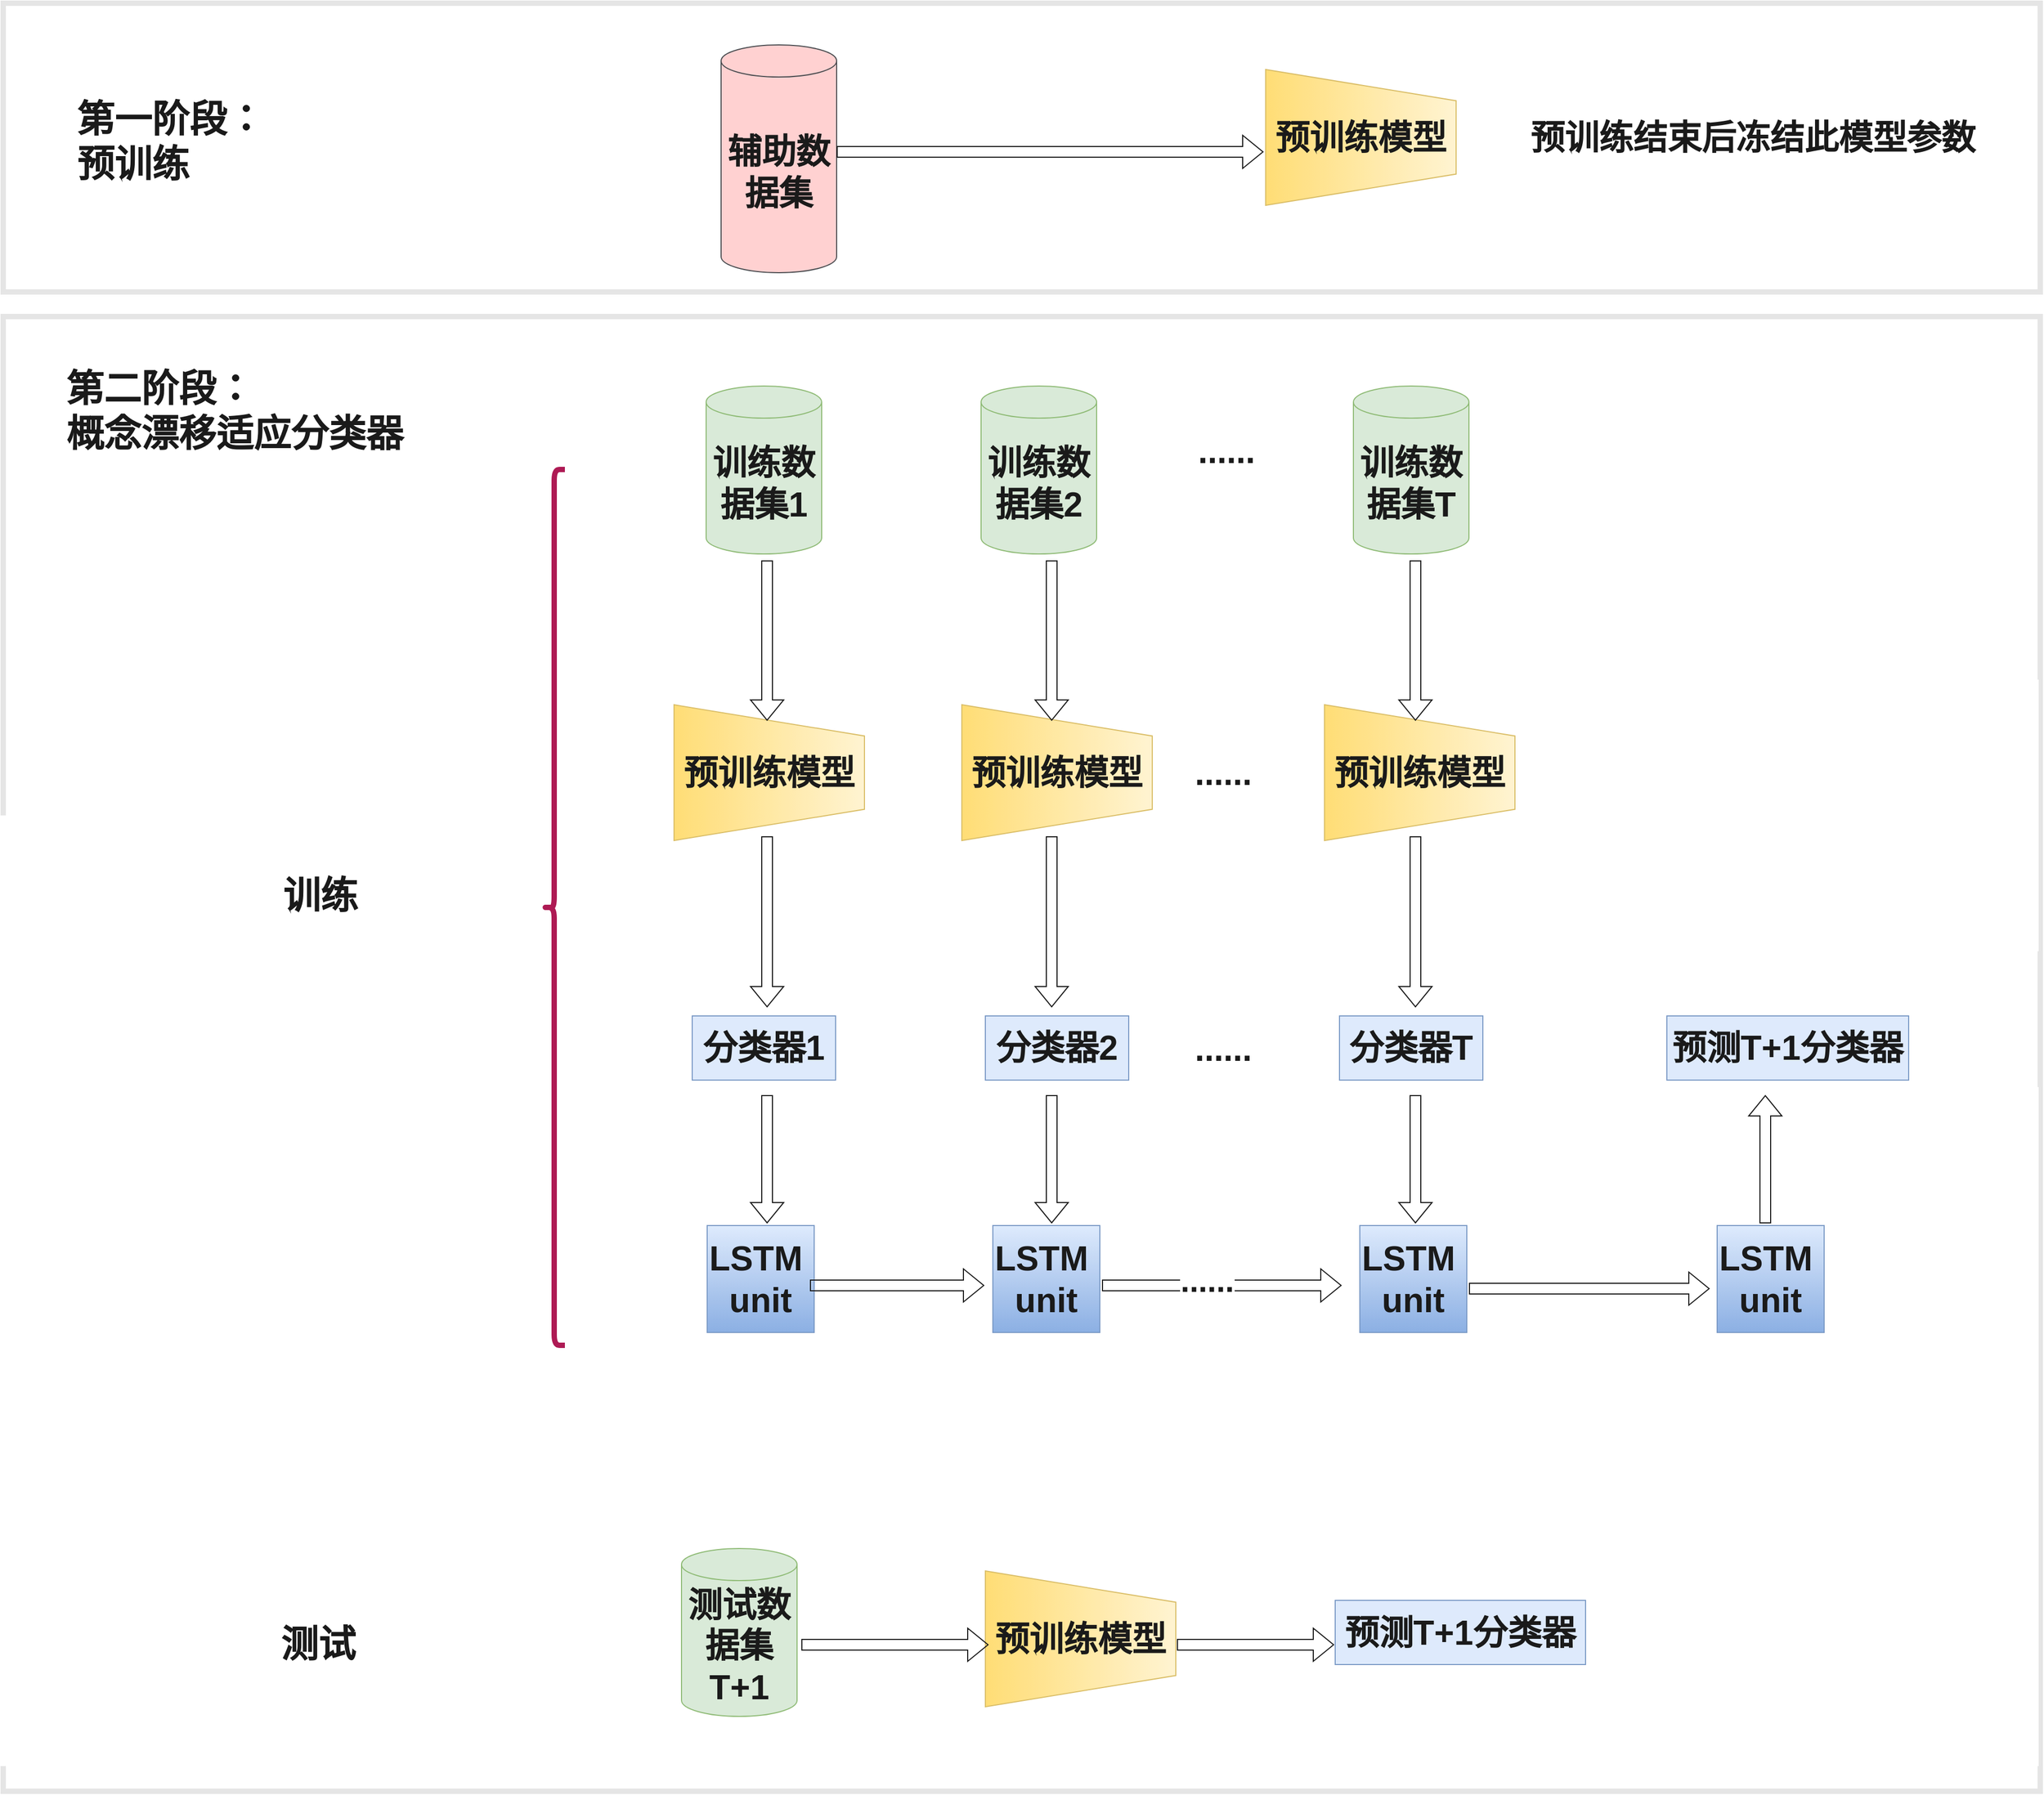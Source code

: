 <mxfile version="24.2.3" type="github">
  <diagram name="第 1 页" id="IuZ21-W2MwJ3771QIR-E">
    <mxGraphModel dx="3034" dy="2571" grid="0" gridSize="10" guides="1" tooltips="1" connect="1" arrows="1" fold="1" page="0" pageScale="1" pageWidth="827" pageHeight="1169" math="0" shadow="0">
      <root>
        <mxCell id="0" />
        <mxCell id="1" parent="0" />
        <mxCell id="ZrMqJIstzdSPl8vEg9Mc-193" value="&lt;div style=&quot;font-size: 35px;&quot; align=&quot;left&quot;&gt;&lt;font style=&quot;font-size: 35px;&quot;&gt;&lt;font style=&quot;font-size: 35px;&quot;&gt;&lt;b&gt;第一阶段：&lt;/b&gt;&lt;/font&gt;&lt;br&gt;&lt;font style=&quot;font-size: 35px;&quot;&gt;&lt;font style=&quot;font-size: 35px;&quot;&gt;&lt;b&gt;预训练&lt;/b&gt;&lt;/font&gt;&lt;/font&gt;&lt;br&gt;&lt;br&gt;&lt;/font&gt;&lt;/div&gt;&lt;div style=&quot;font-size: 35px;&quot; align=&quot;left&quot;&gt;&lt;font style=&quot;font-size: 35px;&quot;&gt;&lt;br&gt;&lt;/font&gt;&lt;/div&gt;" style="text;html=1;align=left;verticalAlign=middle;resizable=0;points=[];autosize=1;strokeColor=none;fillColor=none;" vertex="1" parent="1">
          <mxGeometry x="-287" y="-911" width="193" height="181" as="geometry" />
        </mxCell>
        <mxCell id="ZrMqJIstzdSPl8vEg9Mc-194" value="&lt;div style=&quot;font-size: 35px;&quot; align=&quot;left&quot;&gt;&lt;font style=&quot;font-size: 35px;&quot;&gt;&lt;b&gt;&lt;font style=&quot;font-size: 35px;&quot;&gt;第二阶段：&lt;/font&gt;&lt;/b&gt;&lt;br&gt;&lt;font style=&quot;font-size: 35px;&quot;&gt;&lt;b&gt;&lt;font style=&quot;font-size: 35px;&quot;&gt;概念漂移适应分类器&lt;/font&gt;&lt;/b&gt;&lt;/font&gt;&lt;br&gt;&lt;/font&gt;&lt;/div&gt;" style="text;html=1;align=center;verticalAlign=middle;resizable=0;points=[];autosize=1;strokeColor=none;fillColor=none;" vertex="1" parent="1">
          <mxGeometry x="-305" y="-659" width="333" height="97" as="geometry" />
        </mxCell>
        <mxCell id="ZrMqJIstzdSPl8vEg9Mc-202" value="&lt;font size=&quot;1&quot;&gt;&lt;b style=&quot;font-size: 32px;&quot;&gt;辅助数据集&lt;/b&gt;&lt;/font&gt;" style="shape=cylinder3;whiteSpace=wrap;html=1;boundedLbl=1;backgroundOutline=1;size=15;fillColor=#ffcccc;strokeColor=#36393d;" vertex="1" parent="1">
          <mxGeometry x="317" y="-952" width="108" height="213" as="geometry" />
        </mxCell>
        <mxCell id="ZrMqJIstzdSPl8vEg9Mc-203" value="&lt;font size=&quot;1&quot;&gt;&lt;b style=&quot;font-size: 32px;&quot;&gt;预训练模型&lt;/b&gt;&lt;/font&gt;" style="verticalLabelPosition=middle;verticalAlign=middle;html=1;shape=trapezoid;perimeter=trapezoidPerimeter;whiteSpace=wrap;size=0.23;arcSize=10;flipV=1;labelPosition=center;align=center;direction=south;fillColor=#fff2cc;gradientColor=#ffd966;strokeColor=#d6b656;" vertex="1" parent="1">
          <mxGeometry x="826" y="-929" width="178" height="127" as="geometry" />
        </mxCell>
        <mxCell id="ZrMqJIstzdSPl8vEg9Mc-204" value="" style="shape=flexArrow;endArrow=classic;html=1;rounded=0;" edge="1" parent="1">
          <mxGeometry width="50" height="50" relative="1" as="geometry">
            <mxPoint x="425" y="-852" as="sourcePoint" />
            <mxPoint x="824" y="-852" as="targetPoint" />
          </mxGeometry>
        </mxCell>
        <mxCell id="ZrMqJIstzdSPl8vEg9Mc-205" value="&lt;font size=&quot;1&quot;&gt;&lt;b style=&quot;font-size: 32px;&quot;&gt;训练数据集1&lt;/b&gt;&lt;/font&gt;" style="shape=cylinder3;whiteSpace=wrap;html=1;boundedLbl=1;backgroundOutline=1;size=15;fillColor=#d5e8d4;strokeColor=#82b366;" vertex="1" parent="1">
          <mxGeometry x="303" y="-633" width="108" height="157" as="geometry" />
        </mxCell>
        <mxCell id="ZrMqJIstzdSPl8vEg9Mc-206" value="&lt;font size=&quot;1&quot;&gt;&lt;b style=&quot;font-size: 35px;&quot;&gt;训练&lt;/b&gt;&lt;/font&gt;" style="text;html=1;align=center;verticalAlign=middle;resizable=0;points=[];autosize=1;strokeColor=none;fillColor=none;" vertex="1" parent="1">
          <mxGeometry x="-102" y="-184" width="88" height="54" as="geometry" />
        </mxCell>
        <mxCell id="ZrMqJIstzdSPl8vEg9Mc-207" value="&lt;font size=&quot;1&quot;&gt;&lt;b style=&quot;font-size: 35px;&quot;&gt;测试&lt;/b&gt;&lt;/font&gt;" style="text;html=1;align=center;verticalAlign=middle;resizable=0;points=[];autosize=1;strokeColor=none;fillColor=none;" vertex="1" parent="1">
          <mxGeometry x="-104" y="516" width="88" height="54" as="geometry" />
        </mxCell>
        <mxCell id="ZrMqJIstzdSPl8vEg9Mc-208" value="&lt;font size=&quot;1&quot;&gt;&lt;b style=&quot;font-size: 32px;&quot;&gt;训练数据集2&lt;/b&gt;&lt;/font&gt;" style="shape=cylinder3;whiteSpace=wrap;html=1;boundedLbl=1;backgroundOutline=1;size=15;fillColor=#d5e8d4;strokeColor=#82b366;" vertex="1" parent="1">
          <mxGeometry x="560" y="-633" width="108" height="157" as="geometry" />
        </mxCell>
        <mxCell id="ZrMqJIstzdSPl8vEg9Mc-209" value="&lt;font size=&quot;1&quot;&gt;&lt;b style=&quot;font-size: 32px;&quot;&gt;训练数据集T&lt;/b&gt;&lt;/font&gt;" style="shape=cylinder3;whiteSpace=wrap;html=1;boundedLbl=1;backgroundOutline=1;size=15;fillColor=#d5e8d4;strokeColor=#82b366;" vertex="1" parent="1">
          <mxGeometry x="908" y="-633" width="108" height="157" as="geometry" />
        </mxCell>
        <mxCell id="ZrMqJIstzdSPl8vEg9Mc-214" value="&lt;font size=&quot;1&quot;&gt;&lt;b style=&quot;font-size: 32px;&quot;&gt;分类器1&lt;/b&gt;&lt;/font&gt;" style="rounded=0;whiteSpace=wrap;html=1;fillColor=#dae8fc;strokeColor=#6c8ebf;" vertex="1" parent="1">
          <mxGeometry x="290" y="-44" width="134" height="60" as="geometry" />
        </mxCell>
        <mxCell id="ZrMqJIstzdSPl8vEg9Mc-217" value="&lt;font size=&quot;1&quot;&gt;&lt;b style=&quot;font-size: 32px;&quot;&gt;分类器2&lt;/b&gt;&lt;/font&gt;" style="rounded=0;whiteSpace=wrap;html=1;fillColor=#dae8fc;strokeColor=#6c8ebf;" vertex="1" parent="1">
          <mxGeometry x="564" y="-44" width="134" height="60" as="geometry" />
        </mxCell>
        <mxCell id="ZrMqJIstzdSPl8vEg9Mc-218" value="&lt;font size=&quot;1&quot;&gt;&lt;b style=&quot;font-size: 32px;&quot;&gt;分类器T&lt;/b&gt;&lt;/font&gt;" style="rounded=0;whiteSpace=wrap;html=1;fillColor=#dae8fc;strokeColor=#6c8ebf;" vertex="1" parent="1">
          <mxGeometry x="895" y="-44" width="134" height="60" as="geometry" />
        </mxCell>
        <mxCell id="ZrMqJIstzdSPl8vEg9Mc-229" value="&lt;font size=&quot;1&quot;&gt;&lt;b style=&quot;font-size: 32px;&quot;&gt;测试数据集T+1&lt;/b&gt;&lt;/font&gt;" style="shape=cylinder3;whiteSpace=wrap;html=1;boundedLbl=1;backgroundOutline=1;size=15;fillColor=#d5e8d4;strokeColor=#82b366;" vertex="1" parent="1">
          <mxGeometry x="280" y="454" width="108" height="157" as="geometry" />
        </mxCell>
        <mxCell id="ZrMqJIstzdSPl8vEg9Mc-240" value="&lt;font size=&quot;1&quot;&gt;&lt;b style=&quot;font-size: 32px;&quot;&gt;预训练模型&lt;/b&gt;&lt;/font&gt;" style="verticalLabelPosition=middle;verticalAlign=middle;html=1;shape=trapezoid;perimeter=trapezoidPerimeter;whiteSpace=wrap;size=0.23;arcSize=10;flipV=1;labelPosition=center;align=center;direction=south;fillColor=#fff2cc;gradientColor=#ffd966;strokeColor=#d6b656;" vertex="1" parent="1">
          <mxGeometry x="273" y="-335" width="178" height="127" as="geometry" />
        </mxCell>
        <mxCell id="ZrMqJIstzdSPl8vEg9Mc-244" value="&lt;font style=&quot;font-size: 32px;&quot;&gt;&lt;b&gt;...&lt;font style=&quot;font-size: 32px;&quot;&gt;...&lt;/font&gt;&lt;/b&gt;&lt;/font&gt;" style="text;html=1;align=center;verticalAlign=middle;resizable=0;points=[];autosize=1;strokeColor=none;fillColor=none;fontSize=18;" vertex="1" parent="1">
          <mxGeometry x="753" y="-598" width="71" height="51" as="geometry" />
        </mxCell>
        <mxCell id="ZrMqJIstzdSPl8vEg9Mc-245" style="edgeStyle=orthogonalEdgeStyle;rounded=0;orthogonalLoop=1;jettySize=auto;html=1;exitX=0.5;exitY=1;exitDx=0;exitDy=0;" edge="1" parent="1" source="ZrMqJIstzdSPl8vEg9Mc-217" target="ZrMqJIstzdSPl8vEg9Mc-217">
          <mxGeometry relative="1" as="geometry" />
        </mxCell>
        <mxCell id="ZrMqJIstzdSPl8vEg9Mc-247" value="&lt;div style=&quot;font-size: 32px;&quot;&gt;&lt;font style=&quot;font-size: 32px;&quot;&gt;&lt;b&gt;&lt;font style=&quot;font-size: 32px;&quot;&gt;LSTM&amp;nbsp;&lt;/font&gt;&lt;/b&gt;&lt;/font&gt;&lt;/div&gt;&lt;div style=&quot;font-size: 32px;&quot;&gt;&lt;font style=&quot;font-size: 32px;&quot;&gt;&lt;b&gt;&lt;font style=&quot;font-size: 32px;&quot;&gt;unit &lt;br&gt;&lt;/font&gt;&lt;/b&gt;&lt;/font&gt;&lt;/div&gt;" style="whiteSpace=wrap;html=1;aspect=fixed;fillColor=#dae8fc;strokeColor=#6c8ebf;gradientColor=#7ea6e0;" vertex="1" parent="1">
          <mxGeometry x="571" y="152" width="100" height="100" as="geometry" />
        </mxCell>
        <mxCell id="ZrMqJIstzdSPl8vEg9Mc-249" value="&lt;div style=&quot;font-size: 32px;&quot; align=&quot;center&quot;&gt;&lt;font style=&quot;font-size: 32px;&quot;&gt;&lt;b&gt;&lt;font style=&quot;font-size: 32px;&quot;&gt;LSTM&amp;nbsp;&lt;/font&gt;&lt;/b&gt;&lt;/font&gt;&lt;/div&gt;&lt;div style=&quot;font-size: 32px;&quot; align=&quot;center&quot;&gt;&lt;font style=&quot;font-size: 32px;&quot;&gt;&lt;b&gt;&lt;font style=&quot;font-size: 32px;&quot;&gt;unit &lt;br&gt;&lt;/font&gt;&lt;/b&gt;&lt;/font&gt;&lt;/div&gt;" style="whiteSpace=wrap;html=1;aspect=fixed;fillColor=#dae8fc;strokeColor=#6c8ebf;gradientColor=#7ea6e0;align=center;" vertex="1" parent="1">
          <mxGeometry x="304" y="152" width="100" height="100" as="geometry" />
        </mxCell>
        <mxCell id="ZrMqJIstzdSPl8vEg9Mc-251" value="&lt;div style=&quot;font-size: 32px;&quot;&gt;&lt;font style=&quot;font-size: 32px;&quot;&gt;&lt;b&gt;&lt;font style=&quot;font-size: 32px;&quot;&gt;LSTM&amp;nbsp;&lt;/font&gt;&lt;/b&gt;&lt;/font&gt;&lt;/div&gt;&lt;div style=&quot;font-size: 32px;&quot;&gt;&lt;font style=&quot;font-size: 32px;&quot;&gt;&lt;b&gt;&lt;font style=&quot;font-size: 32px;&quot;&gt;unit &lt;br&gt;&lt;/font&gt;&lt;/b&gt;&lt;/font&gt;&lt;/div&gt;" style="whiteSpace=wrap;html=1;aspect=fixed;fillColor=#dae8fc;strokeColor=#6c8ebf;gradientColor=#7ea6e0;" vertex="1" parent="1">
          <mxGeometry x="914" y="152" width="100" height="100" as="geometry" />
        </mxCell>
        <mxCell id="ZrMqJIstzdSPl8vEg9Mc-252" value="&lt;div style=&quot;font-size: 32px;&quot;&gt;&lt;font style=&quot;font-size: 32px;&quot;&gt;&lt;b&gt;&lt;font style=&quot;font-size: 32px;&quot;&gt;LSTM&amp;nbsp;&lt;/font&gt;&lt;/b&gt;&lt;/font&gt;&lt;/div&gt;&lt;div style=&quot;font-size: 32px;&quot;&gt;&lt;font style=&quot;font-size: 32px;&quot;&gt;&lt;b&gt;&lt;font style=&quot;font-size: 32px;&quot;&gt;unit &lt;br&gt;&lt;/font&gt;&lt;/b&gt;&lt;/font&gt;&lt;/div&gt;" style="whiteSpace=wrap;html=1;aspect=fixed;fillColor=#dae8fc;strokeColor=#6c8ebf;gradientColor=#7ea6e0;" vertex="1" parent="1">
          <mxGeometry x="1248" y="152" width="100" height="100" as="geometry" />
        </mxCell>
        <mxCell id="ZrMqJIstzdSPl8vEg9Mc-257" value="&lt;font size=&quot;1&quot;&gt;&lt;b&gt;&lt;font style=&quot;font-size: 32px;&quot;&gt;预测T+1分类器&lt;/font&gt;&lt;/b&gt;&lt;/font&gt;" style="rounded=0;whiteSpace=wrap;html=1;fillColor=#dae8fc;strokeColor=#6c8ebf;" vertex="1" parent="1">
          <mxGeometry x="1201" y="-44" width="226" height="60" as="geometry" />
        </mxCell>
        <mxCell id="ZrMqJIstzdSPl8vEg9Mc-259" value="&lt;font size=&quot;1&quot;&gt;&lt;b style=&quot;font-size: 32px;&quot;&gt;预训练模型&lt;/b&gt;&lt;/font&gt;" style="verticalLabelPosition=middle;verticalAlign=middle;html=1;shape=trapezoid;perimeter=trapezoidPerimeter;whiteSpace=wrap;size=0.23;arcSize=10;flipV=1;labelPosition=center;align=center;direction=south;fillColor=#fff2cc;gradientColor=#ffd966;strokeColor=#d6b656;" vertex="1" parent="1">
          <mxGeometry x="564" y="475" width="178" height="127" as="geometry" />
        </mxCell>
        <mxCell id="ZrMqJIstzdSPl8vEg9Mc-261" value="&lt;font size=&quot;1&quot;&gt;&lt;b&gt;&lt;font style=&quot;font-size: 32px;&quot;&gt;预测T+1分类器&lt;/font&gt;&lt;/b&gt;&lt;/font&gt;" style="rounded=0;whiteSpace=wrap;html=1;fillColor=#dae8fc;strokeColor=#6c8ebf;" vertex="1" parent="1">
          <mxGeometry x="891" y="502.5" width="234" height="60" as="geometry" />
        </mxCell>
        <mxCell id="ZrMqJIstzdSPl8vEg9Mc-262" value="&lt;font size=&quot;1&quot;&gt;&lt;b style=&quot;font-size: 32px;&quot;&gt;预训练结束后冻结此模型参数&lt;/b&gt;&lt;/font&gt;" style="text;html=1;align=center;verticalAlign=middle;resizable=0;points=[];autosize=1;strokeColor=none;fillColor=none;" vertex="1" parent="1">
          <mxGeometry x="1064" y="-890.5" width="434" height="50" as="geometry" />
        </mxCell>
        <mxCell id="ZrMqJIstzdSPl8vEg9Mc-263" value="&lt;font size=&quot;1&quot;&gt;&lt;b style=&quot;font-size: 32px;&quot;&gt;预训练模型&lt;/b&gt;&lt;/font&gt;" style="verticalLabelPosition=middle;verticalAlign=middle;html=1;shape=trapezoid;perimeter=trapezoidPerimeter;whiteSpace=wrap;size=0.23;arcSize=10;flipV=1;labelPosition=center;align=center;direction=south;fillColor=#fff2cc;gradientColor=#ffd966;strokeColor=#d6b656;" vertex="1" parent="1">
          <mxGeometry x="542" y="-335" width="178" height="127" as="geometry" />
        </mxCell>
        <mxCell id="ZrMqJIstzdSPl8vEg9Mc-264" value="&lt;font size=&quot;1&quot;&gt;&lt;b style=&quot;font-size: 32px;&quot;&gt;预训练模型&lt;/b&gt;&lt;/font&gt;" style="verticalLabelPosition=middle;verticalAlign=middle;html=1;shape=trapezoid;perimeter=trapezoidPerimeter;whiteSpace=wrap;size=0.23;arcSize=10;flipV=1;labelPosition=center;align=center;direction=south;fillColor=#fff2cc;gradientColor=#ffd966;strokeColor=#d6b656;" vertex="1" parent="1">
          <mxGeometry x="881" y="-335" width="178" height="127" as="geometry" />
        </mxCell>
        <mxCell id="ZrMqJIstzdSPl8vEg9Mc-267" value="" style="shape=flexArrow;endArrow=classic;html=1;rounded=0;" edge="1" parent="1">
          <mxGeometry width="50" height="50" relative="1" as="geometry">
            <mxPoint x="392" y="544" as="sourcePoint" />
            <mxPoint x="567" y="544" as="targetPoint" />
          </mxGeometry>
        </mxCell>
        <mxCell id="ZrMqJIstzdSPl8vEg9Mc-268" value="" style="shape=flexArrow;endArrow=classic;html=1;rounded=0;" edge="1" parent="1">
          <mxGeometry width="50" height="50" relative="1" as="geometry">
            <mxPoint x="743" y="544" as="sourcePoint" />
            <mxPoint x="890" y="544" as="targetPoint" />
          </mxGeometry>
        </mxCell>
        <mxCell id="ZrMqJIstzdSPl8vEg9Mc-269" value="&lt;font style=&quot;font-size: 32px;&quot;&gt;&lt;b&gt;...&lt;font style=&quot;font-size: 32px;&quot;&gt;...&lt;/font&gt;&lt;/b&gt;&lt;/font&gt;" style="text;html=1;align=center;verticalAlign=middle;resizable=0;points=[];autosize=1;strokeColor=none;fillColor=none;fontSize=18;" vertex="1" parent="1">
          <mxGeometry x="750" y="-296.5" width="71" height="51" as="geometry" />
        </mxCell>
        <mxCell id="ZrMqJIstzdSPl8vEg9Mc-270" value="&lt;font style=&quot;font-size: 32px;&quot;&gt;&lt;b&gt;...&lt;font style=&quot;font-size: 32px;&quot;&gt;...&lt;/font&gt;&lt;/b&gt;&lt;/font&gt;" style="text;html=1;align=center;verticalAlign=middle;resizable=0;points=[];autosize=1;strokeColor=none;fillColor=none;fontSize=18;" vertex="1" parent="1">
          <mxGeometry x="750" y="-39" width="71" height="51" as="geometry" />
        </mxCell>
        <mxCell id="ZrMqJIstzdSPl8vEg9Mc-276" value="" style="shape=flexArrow;endArrow=classic;html=1;rounded=0;" edge="1" parent="1">
          <mxGeometry width="50" height="50" relative="1" as="geometry">
            <mxPoint x="400" y="208" as="sourcePoint" />
            <mxPoint x="563" y="208" as="targetPoint" />
          </mxGeometry>
        </mxCell>
        <mxCell id="ZrMqJIstzdSPl8vEg9Mc-277" value="" style="shape=flexArrow;endArrow=classic;html=1;rounded=0;" edge="1" parent="1">
          <mxGeometry width="50" height="50" relative="1" as="geometry">
            <mxPoint x="673" y="208" as="sourcePoint" />
            <mxPoint x="897" y="208" as="targetPoint" />
          </mxGeometry>
        </mxCell>
        <mxCell id="ZrMqJIstzdSPl8vEg9Mc-291" value="&lt;font style=&quot;font-size: 30px;&quot;&gt;&lt;b&gt;...&lt;font style=&quot;font-size: 30px;&quot;&gt;...&lt;/font&gt;&lt;/b&gt;&lt;/font&gt;" style="edgeLabel;html=1;align=center;verticalAlign=middle;resizable=0;points=[];" vertex="1" connectable="0" parent="ZrMqJIstzdSPl8vEg9Mc-277">
          <mxGeometry x="-0.119" y="5" relative="1" as="geometry">
            <mxPoint x="-1" as="offset" />
          </mxGeometry>
        </mxCell>
        <mxCell id="ZrMqJIstzdSPl8vEg9Mc-278" value="" style="shape=flexArrow;endArrow=classic;html=1;rounded=0;" edge="1" parent="1">
          <mxGeometry width="50" height="50" relative="1" as="geometry">
            <mxPoint x="1016" y="211" as="sourcePoint" />
            <mxPoint x="1241" y="211" as="targetPoint" />
          </mxGeometry>
        </mxCell>
        <mxCell id="ZrMqJIstzdSPl8vEg9Mc-280" value="" style="shape=flexArrow;endArrow=classic;html=1;rounded=0;" edge="1" parent="1">
          <mxGeometry width="50" height="50" relative="1" as="geometry">
            <mxPoint x="360" y="-470" as="sourcePoint" />
            <mxPoint x="360" y="-320" as="targetPoint" />
          </mxGeometry>
        </mxCell>
        <mxCell id="ZrMqJIstzdSPl8vEg9Mc-282" value="" style="shape=flexArrow;endArrow=classic;html=1;rounded=0;" edge="1" parent="1">
          <mxGeometry width="50" height="50" relative="1" as="geometry">
            <mxPoint x="626" y="-470" as="sourcePoint" />
            <mxPoint x="626" y="-320" as="targetPoint" />
          </mxGeometry>
        </mxCell>
        <mxCell id="ZrMqJIstzdSPl8vEg9Mc-283" value="" style="shape=flexArrow;endArrow=classic;html=1;rounded=0;" edge="1" parent="1">
          <mxGeometry width="50" height="50" relative="1" as="geometry">
            <mxPoint x="966" y="-470" as="sourcePoint" />
            <mxPoint x="966" y="-320" as="targetPoint" />
          </mxGeometry>
        </mxCell>
        <mxCell id="ZrMqJIstzdSPl8vEg9Mc-284" value="" style="shape=flexArrow;endArrow=classic;html=1;rounded=0;" edge="1" parent="1">
          <mxGeometry width="50" height="50" relative="1" as="geometry">
            <mxPoint x="360" y="-212" as="sourcePoint" />
            <mxPoint x="360" y="-52" as="targetPoint" />
          </mxGeometry>
        </mxCell>
        <mxCell id="ZrMqJIstzdSPl8vEg9Mc-285" value="" style="shape=flexArrow;endArrow=classic;html=1;rounded=0;" edge="1" parent="1">
          <mxGeometry width="50" height="50" relative="1" as="geometry">
            <mxPoint x="626" y="-212" as="sourcePoint" />
            <mxPoint x="626" y="-52" as="targetPoint" />
          </mxGeometry>
        </mxCell>
        <mxCell id="ZrMqJIstzdSPl8vEg9Mc-286" value="" style="shape=flexArrow;endArrow=classic;html=1;rounded=0;" edge="1" parent="1">
          <mxGeometry width="50" height="50" relative="1" as="geometry">
            <mxPoint x="966" y="-212" as="sourcePoint" />
            <mxPoint x="966" y="-52" as="targetPoint" />
          </mxGeometry>
        </mxCell>
        <mxCell id="ZrMqJIstzdSPl8vEg9Mc-287" value="" style="shape=flexArrow;endArrow=classic;html=1;rounded=0;" edge="1" parent="1">
          <mxGeometry width="50" height="50" relative="1" as="geometry">
            <mxPoint x="360" y="30" as="sourcePoint" />
            <mxPoint x="360" y="150" as="targetPoint" />
          </mxGeometry>
        </mxCell>
        <mxCell id="ZrMqJIstzdSPl8vEg9Mc-288" value="" style="shape=flexArrow;endArrow=classic;html=1;rounded=0;" edge="1" parent="1">
          <mxGeometry width="50" height="50" relative="1" as="geometry">
            <mxPoint x="626" y="30" as="sourcePoint" />
            <mxPoint x="626" y="150" as="targetPoint" />
          </mxGeometry>
        </mxCell>
        <mxCell id="ZrMqJIstzdSPl8vEg9Mc-289" value="" style="shape=flexArrow;endArrow=classic;html=1;rounded=0;" edge="1" parent="1">
          <mxGeometry width="50" height="50" relative="1" as="geometry">
            <mxPoint x="966" y="30" as="sourcePoint" />
            <mxPoint x="966" y="150" as="targetPoint" />
          </mxGeometry>
        </mxCell>
        <mxCell id="ZrMqJIstzdSPl8vEg9Mc-290" value="" style="shape=flexArrow;endArrow=classic;html=1;rounded=0;" edge="1" parent="1">
          <mxGeometry width="50" height="50" relative="1" as="geometry">
            <mxPoint x="1293" y="150" as="sourcePoint" />
            <mxPoint x="1293" y="30" as="targetPoint" />
          </mxGeometry>
        </mxCell>
        <mxCell id="ZrMqJIstzdSPl8vEg9Mc-292" value="" style="shape=curlyBracket;whiteSpace=wrap;html=1;rounded=1;flipH=1;labelPosition=right;verticalLabelPosition=middle;align=left;verticalAlign=middle;direction=west;strokeWidth=5;fillColor=#d80073;fontColor=#ffffff;strokeColor=#A50040;" vertex="1" parent="1">
          <mxGeometry x="151" y="-555" width="20" height="819" as="geometry" />
        </mxCell>
        <mxCell id="ZrMqJIstzdSPl8vEg9Mc-298" value="" style="rounded=0;whiteSpace=wrap;html=1;opacity=10;strokeWidth=5;" vertex="1" parent="1">
          <mxGeometry x="-354" y="-991" width="1904" height="270" as="geometry" />
        </mxCell>
        <mxCell id="ZrMqJIstzdSPl8vEg9Mc-299" value="" style="rounded=0;whiteSpace=wrap;html=1;opacity=10;strokeWidth=5;" vertex="1" parent="1">
          <mxGeometry x="-354" y="-698" width="1904" height="1379" as="geometry" />
        </mxCell>
      </root>
    </mxGraphModel>
  </diagram>
</mxfile>
